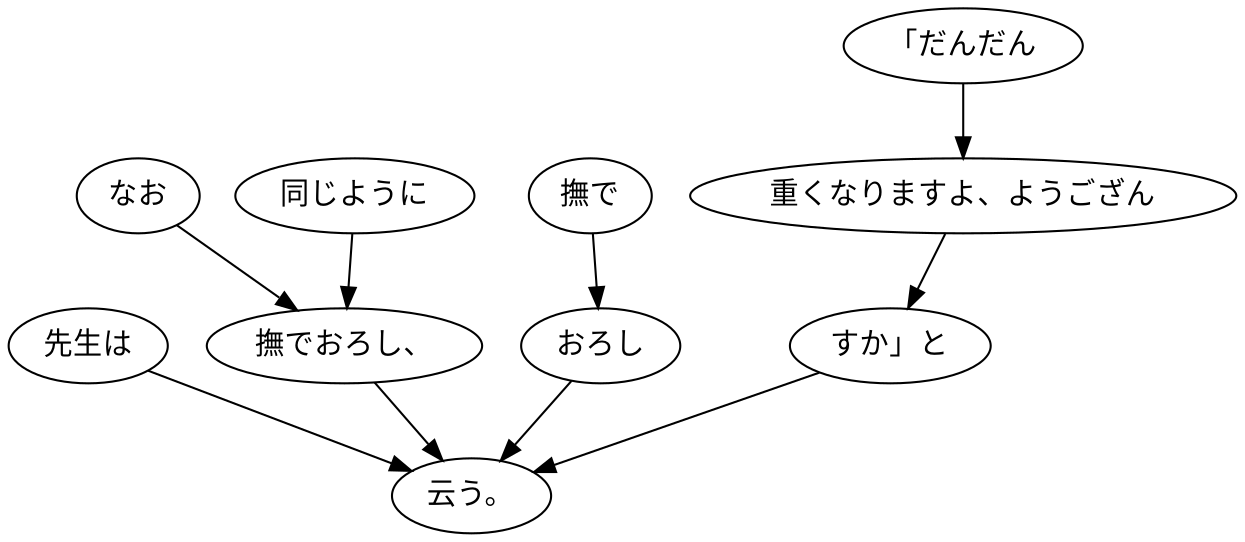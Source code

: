 digraph graph5426 {
	node0 [label="先生は"];
	node1 [label="なお"];
	node2 [label="同じように"];
	node3 [label="撫でおろし、"];
	node4 [label="撫で"];
	node5 [label="おろし"];
	node6 [label="「だんだん"];
	node7 [label="重くなりますよ、ようござん"];
	node8 [label="すか」と"];
	node9 [label="云う。"];
	node0 -> node9;
	node1 -> node3;
	node2 -> node3;
	node3 -> node9;
	node4 -> node5;
	node5 -> node9;
	node6 -> node7;
	node7 -> node8;
	node8 -> node9;
}

